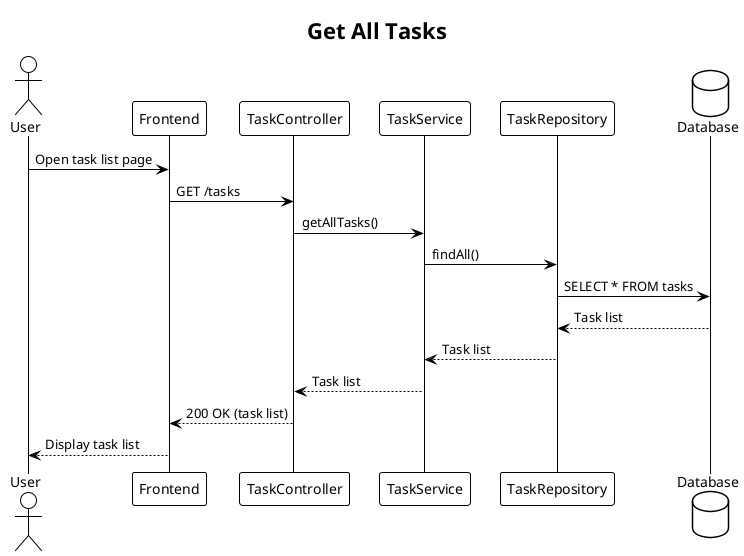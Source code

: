 @startuml
!theme plain

title Get All Tasks

actor User
participant "Frontend" as FE
participant "TaskController" as Controller
participant "TaskService" as Service
participant "TaskRepository" as Repo
database "Database" as DB

User -> FE : Open task list page
FE -> Controller : GET /tasks
Controller -> Service : getAllTasks()
Service -> Repo : findAll()
Repo -> DB : SELECT * FROM tasks
DB --> Repo : Task list
Repo --> Service : Task list
Service --> Controller : Task list
Controller --> FE : 200 OK (task list)
FE --> User : Display task list

@enduml 
